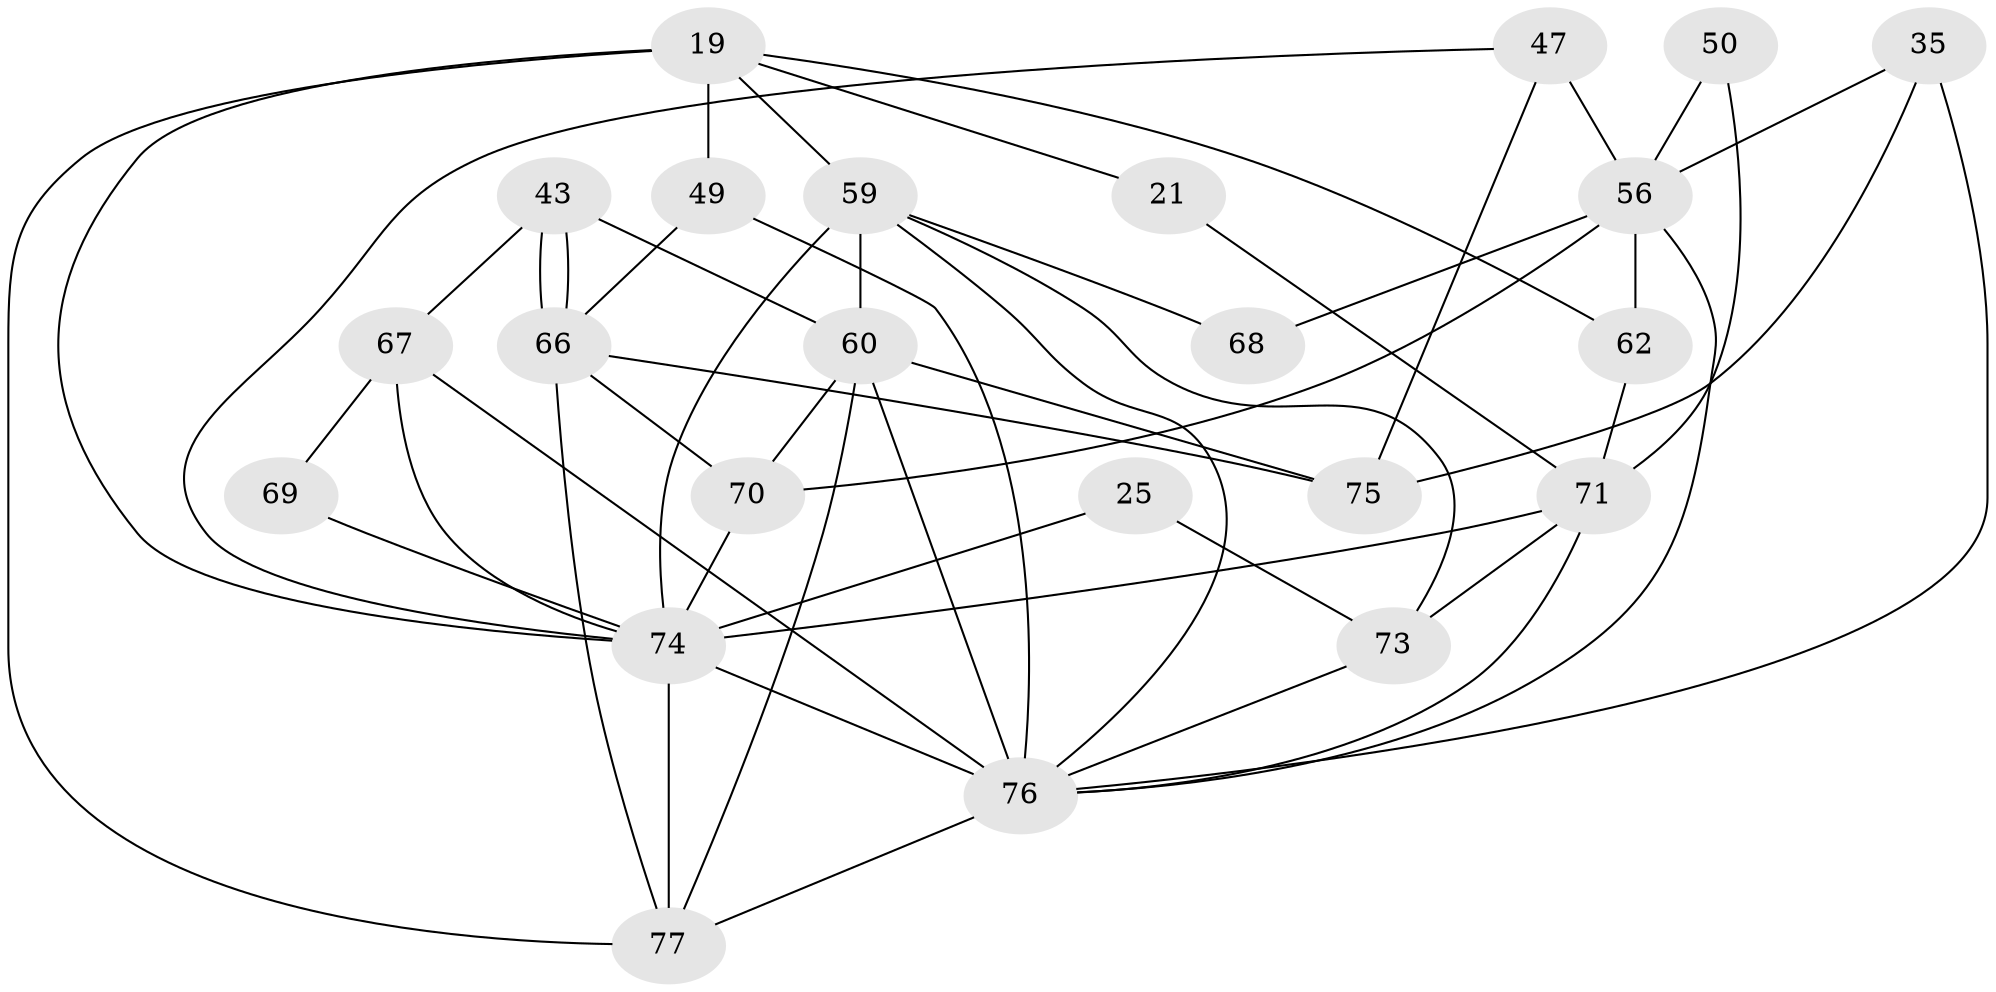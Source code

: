 // original degree distribution, {4: 0.33766233766233766, 3: 0.2857142857142857, 2: 0.09090909090909091, 6: 0.07792207792207792, 9: 0.012987012987012988, 5: 0.16883116883116883, 7: 0.025974025974025976}
// Generated by graph-tools (version 1.1) at 2025/53/03/04/25 21:53:26]
// undirected, 23 vertices, 52 edges
graph export_dot {
graph [start="1"]
  node [color=gray90,style=filled];
  19 [super="+10"];
  21;
  25;
  35 [super="+6+7+15"];
  43 [super="+30"];
  47;
  49 [super="+14"];
  50;
  56 [super="+33+41+55"];
  59 [super="+13+54"];
  60 [super="+36+26"];
  62 [super="+58"];
  66 [super="+4+51"];
  67 [super="+12"];
  68;
  69;
  70 [super="+18+37+61"];
  71 [super="+42"];
  73 [super="+45"];
  74 [super="+22+48+72"];
  75;
  76 [super="+44+65"];
  77 [super="+64"];
  19 -- 21;
  19 -- 62 [weight=2];
  19 -- 49 [weight=2];
  19 -- 59 [weight=2];
  19 -- 77;
  19 -- 74 [weight=5];
  21 -- 71;
  25 -- 73 [weight=2];
  25 -- 74;
  35 -- 56 [weight=2];
  35 -- 75;
  35 -- 76 [weight=3];
  43 -- 66 [weight=2];
  43 -- 66;
  43 -- 67;
  43 -- 60 [weight=2];
  47 -- 75;
  47 -- 56 [weight=2];
  47 -- 74;
  49 -- 66;
  49 -- 76 [weight=2];
  50 -- 56;
  50 -- 71;
  56 -- 62 [weight=2];
  56 -- 68 [weight=2];
  56 -- 76 [weight=4];
  56 -- 70 [weight=2];
  59 -- 74 [weight=2];
  59 -- 68;
  59 -- 76;
  59 -- 73 [weight=2];
  59 -- 60;
  60 -- 75;
  60 -- 76 [weight=6];
  60 -- 70 [weight=3];
  60 -- 77;
  62 -- 71 [weight=2];
  66 -- 75;
  66 -- 70 [weight=2];
  66 -- 77 [weight=2];
  67 -- 69 [weight=2];
  67 -- 76;
  67 -- 74;
  69 -- 74 [weight=2];
  70 -- 74 [weight=6];
  71 -- 73;
  71 -- 74 [weight=3];
  71 -- 76 [weight=3];
  73 -- 76;
  74 -- 77 [weight=3];
  74 -- 76 [weight=2];
  76 -- 77 [weight=2];
}
